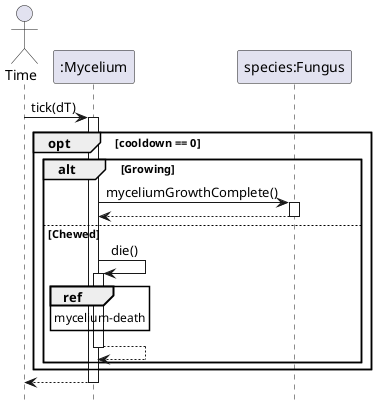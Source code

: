 @startuml Mycelium/mycelium-thickening
hide footbox

actor Time
participant ":Mycelium" as mycelium
participant "species:Fungus" as species

Time -> mycelium : tick(dT)
activate mycelium

opt cooldown == 0    
    alt Growing
        mycelium -> species : myceliumGrowthComplete()
        activate species
        return
    else Chewed
        mycelium -> mycelium : die()
        activate mycelium
            ref over mycelium
                mycelium-death
            end ref
        return 
    end
end

return

@enduml